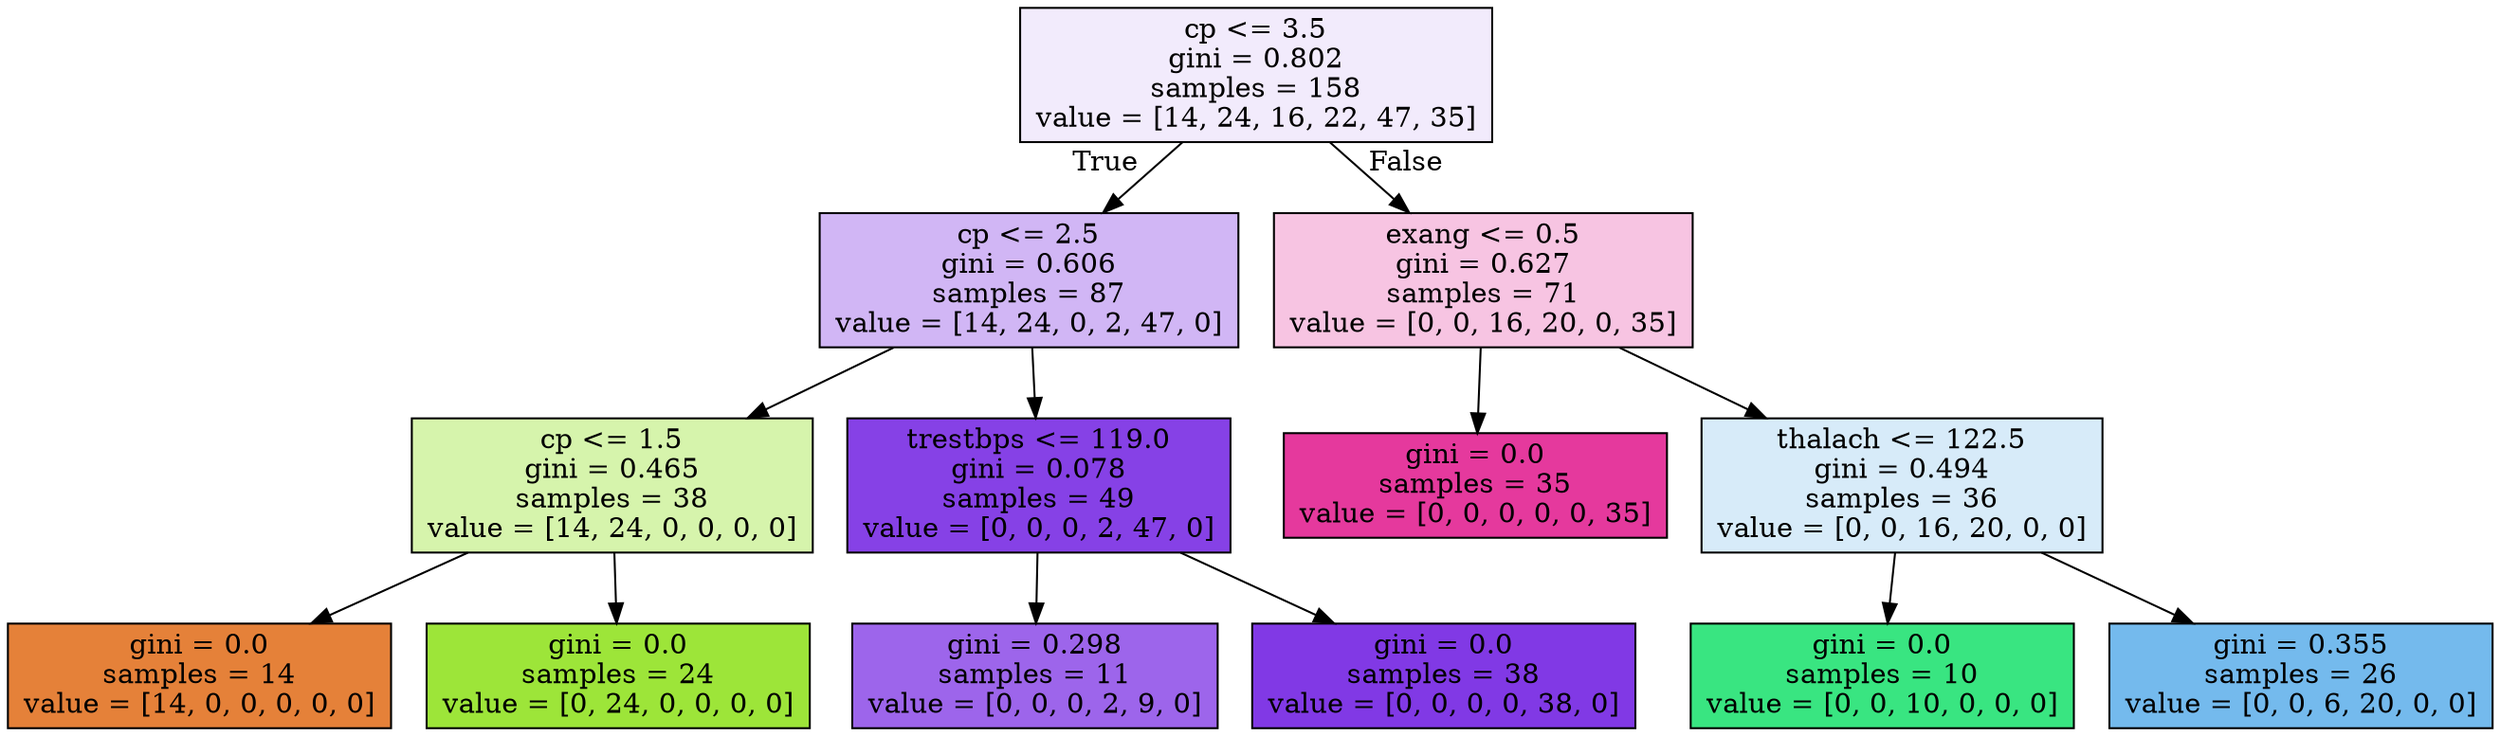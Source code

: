 digraph Tree {
node [shape=box, style="filled", color="black"] ;
0 [label="cp <= 3.5\ngini = 0.802\nsamples = 158\nvalue = [14, 24, 16, 22, 47, 35]", fillcolor="#8139e519"] ;
1 [label="cp <= 2.5\ngini = 0.606\nsamples = 87\nvalue = [14, 24, 0, 2, 47, 0]", fillcolor="#8139e55d"] ;
0 -> 1 [labeldistance=2.5, labelangle=45, headlabel="True"] ;
2 [label="cp <= 1.5\ngini = 0.465\nsamples = 38\nvalue = [14, 24, 0, 0, 0, 0]", fillcolor="#9de5396a"] ;
1 -> 2 ;
3 [label="gini = 0.0\nsamples = 14\nvalue = [14, 0, 0, 0, 0, 0]", fillcolor="#e58139ff"] ;
2 -> 3 ;
4 [label="gini = 0.0\nsamples = 24\nvalue = [0, 24, 0, 0, 0, 0]", fillcolor="#9de539ff"] ;
2 -> 4 ;
5 [label="trestbps <= 119.0\ngini = 0.078\nsamples = 49\nvalue = [0, 0, 0, 2, 47, 0]", fillcolor="#8139e5f4"] ;
1 -> 5 ;
6 [label="gini = 0.298\nsamples = 11\nvalue = [0, 0, 0, 2, 9, 0]", fillcolor="#8139e5c6"] ;
5 -> 6 ;
7 [label="gini = 0.0\nsamples = 38\nvalue = [0, 0, 0, 0, 38, 0]", fillcolor="#8139e5ff"] ;
5 -> 7 ;
8 [label="exang <= 0.5\ngini = 0.627\nsamples = 71\nvalue = [0, 0, 16, 20, 0, 35]", fillcolor="#e5399d4b"] ;
0 -> 8 [labeldistance=2.5, labelangle=-45, headlabel="False"] ;
9 [label="gini = 0.0\nsamples = 35\nvalue = [0, 0, 0, 0, 0, 35]", fillcolor="#e5399dff"] ;
8 -> 9 ;
10 [label="thalach <= 122.5\ngini = 0.494\nsamples = 36\nvalue = [0, 0, 16, 20, 0, 0]", fillcolor="#399de533"] ;
8 -> 10 ;
11 [label="gini = 0.0\nsamples = 10\nvalue = [0, 0, 10, 0, 0, 0]", fillcolor="#39e581ff"] ;
10 -> 11 ;
12 [label="gini = 0.355\nsamples = 26\nvalue = [0, 0, 6, 20, 0, 0]", fillcolor="#399de5b3"] ;
10 -> 12 ;
}